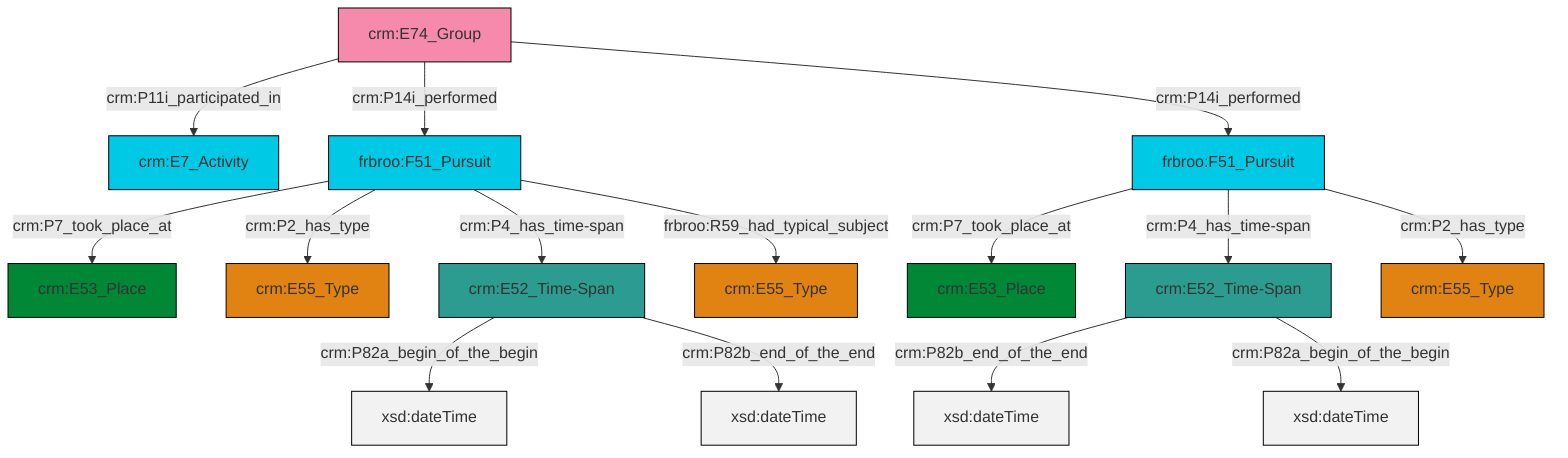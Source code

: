 graph TD
classDef Literal fill:#f2f2f2,stroke:#000000;
classDef CRM_Entity fill:#FFFFFF,stroke:#000000;
classDef Temporal_Entity fill:#00C9E6, stroke:#000000;
classDef Type fill:#E18312, stroke:#000000;
classDef Time-Span fill:#2C9C91, stroke:#000000;
classDef Appellation fill:#FFEB7F, stroke:#000000;
classDef Place fill:#008836, stroke:#000000;
classDef Persistent_Item fill:#B266B2, stroke:#000000;
classDef Conceptual_Object fill:#FFD700, stroke:#000000;
classDef Physical_Thing fill:#D2B48C, stroke:#000000;
classDef Actor fill:#f58aad, stroke:#000000;
classDef PC_Classes fill:#4ce600, stroke:#000000;
classDef Multi fill:#cccccc,stroke:#000000;

4["crm:E74_Group"]:::Actor -->|crm:P11i_participated_in| 5["crm:E7_Activity"]:::Temporal_Entity
8["frbroo:F51_Pursuit"]:::Temporal_Entity -->|crm:P7_took_place_at| 9["crm:E53_Place"]:::Place
13["crm:E52_Time-Span"]:::Time-Span -->|crm:P82b_end_of_the_end| 14[xsd:dateTime]:::Literal
15["frbroo:F51_Pursuit"]:::Temporal_Entity -->|crm:P7_took_place_at| 17["crm:E53_Place"]:::Place
18["crm:E52_Time-Span"]:::Time-Span -->|crm:P82a_begin_of_the_begin| 19[xsd:dateTime]:::Literal
18["crm:E52_Time-Span"]:::Time-Span -->|crm:P82b_end_of_the_end| 20[xsd:dateTime]:::Literal
8["frbroo:F51_Pursuit"]:::Temporal_Entity -->|crm:P2_has_type| 0["crm:E55_Type"]:::Type
4["crm:E74_Group"]:::Actor -->|crm:P14i_performed| 8["frbroo:F51_Pursuit"]:::Temporal_Entity
4["crm:E74_Group"]:::Actor -->|crm:P14i_performed| 15["frbroo:F51_Pursuit"]:::Temporal_Entity
15["frbroo:F51_Pursuit"]:::Temporal_Entity -->|crm:P4_has_time-span| 13["crm:E52_Time-Span"]:::Time-Span
8["frbroo:F51_Pursuit"]:::Temporal_Entity -->|crm:P4_has_time-span| 18["crm:E52_Time-Span"]:::Time-Span
15["frbroo:F51_Pursuit"]:::Temporal_Entity -->|crm:P2_has_type| 6["crm:E55_Type"]:::Type
8["frbroo:F51_Pursuit"]:::Temporal_Entity -->|frbroo:R59_had_typical_subject| 2["crm:E55_Type"]:::Type
13["crm:E52_Time-Span"]:::Time-Span -->|crm:P82a_begin_of_the_begin| 27[xsd:dateTime]:::Literal